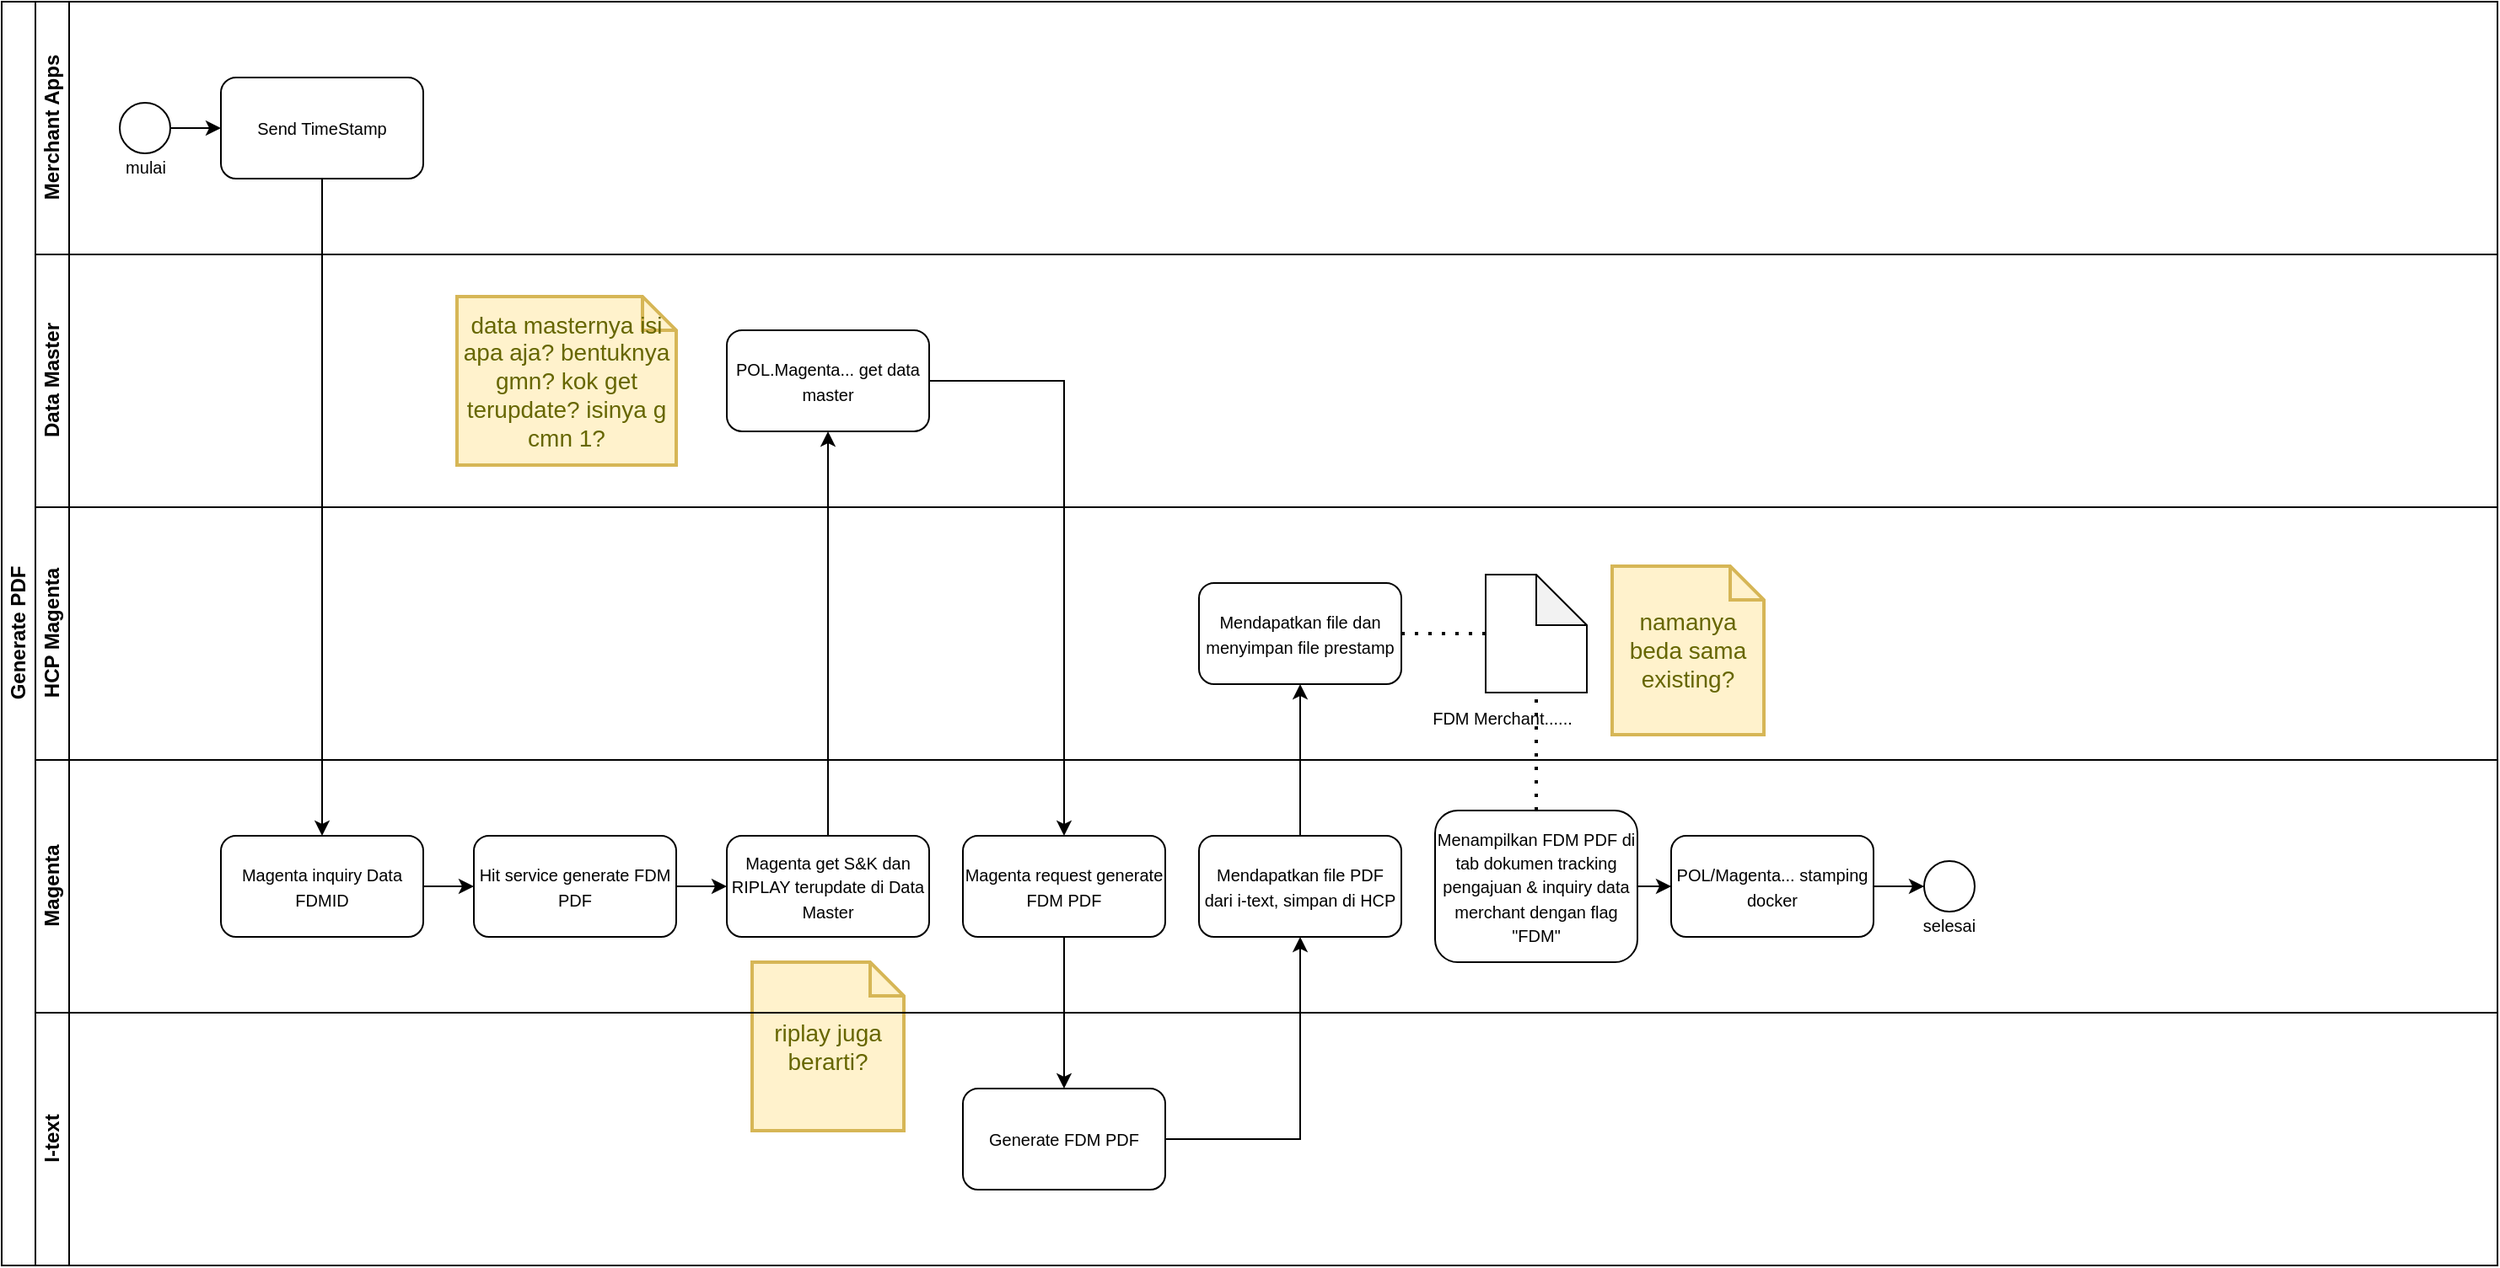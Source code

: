 <mxfile version="26.2.12">
  <diagram name="Page-1" id="c7488fd3-1785-93aa-aadb-54a6760d102a">
    <mxGraphModel dx="1867" dy="904" grid="1" gridSize="10" guides="1" tooltips="1" connect="1" arrows="1" fold="1" page="1" pageScale="1" pageWidth="1100" pageHeight="850" background="none" math="0" shadow="0">
      <root>
        <mxCell id="0" />
        <mxCell id="1" parent="0" />
        <mxCell id="hchk1diLV61uI37QfvOI-3" value="Generate PDF" style="swimlane;childLayout=stackLayout;resizeParent=1;resizeParentMax=0;horizontal=0;startSize=20;horizontalStack=0;html=1;" vertex="1" parent="1">
          <mxGeometry x="40" y="40" width="1480" height="750" as="geometry" />
        </mxCell>
        <mxCell id="hchk1diLV61uI37QfvOI-4" value="Merchant Apps" style="swimlane;startSize=20;horizontal=0;html=1;" vertex="1" parent="hchk1diLV61uI37QfvOI-3">
          <mxGeometry x="20" width="1460" height="150" as="geometry" />
        </mxCell>
        <mxCell id="hchk1diLV61uI37QfvOI-13" style="edgeStyle=orthogonalEdgeStyle;rounded=0;orthogonalLoop=1;jettySize=auto;html=1;" edge="1" parent="hchk1diLV61uI37QfvOI-4" source="hchk1diLV61uI37QfvOI-11" target="hchk1diLV61uI37QfvOI-12">
          <mxGeometry relative="1" as="geometry" />
        </mxCell>
        <mxCell id="hchk1diLV61uI37QfvOI-11" value="" style="ellipse;whiteSpace=wrap;html=1;aspect=fixed;" vertex="1" parent="hchk1diLV61uI37QfvOI-4">
          <mxGeometry x="50" y="60" width="30" height="30" as="geometry" />
        </mxCell>
        <mxCell id="hchk1diLV61uI37QfvOI-12" value="&lt;font style=&quot;font-size: 10px;&quot;&gt;Send TimeStamp&lt;/font&gt;" style="rounded=1;whiteSpace=wrap;html=1;" vertex="1" parent="hchk1diLV61uI37QfvOI-4">
          <mxGeometry x="110" y="45" width="120" height="60" as="geometry" />
        </mxCell>
        <mxCell id="hchk1diLV61uI37QfvOI-56" value="&lt;font style=&quot;font-size: 10px;&quot;&gt;mulai&lt;/font&gt;" style="text;html=1;align=center;verticalAlign=middle;whiteSpace=wrap;rounded=0;" vertex="1" parent="hchk1diLV61uI37QfvOI-4">
          <mxGeometry x="52.5" y="90" width="25" height="15" as="geometry" />
        </mxCell>
        <mxCell id="hchk1diLV61uI37QfvOI-5" value="Data Master" style="swimlane;startSize=20;horizontal=0;html=1;" vertex="1" parent="hchk1diLV61uI37QfvOI-3">
          <mxGeometry x="20" y="150" width="1460" height="150" as="geometry" />
        </mxCell>
        <mxCell id="hchk1diLV61uI37QfvOI-25" value="&lt;font style=&quot;font-size: 10px;&quot;&gt;POL.Magenta... get data master&lt;/font&gt;" style="rounded=1;whiteSpace=wrap;html=1;" vertex="1" parent="hchk1diLV61uI37QfvOI-5">
          <mxGeometry x="410" y="45" width="120" height="60" as="geometry" />
        </mxCell>
        <mxCell id="hchk1diLV61uI37QfvOI-62" value="data masternya isi apa aja? bentuknya gmn? kok get terupdate? isinya g cmn 1?" style="shape=note;strokeWidth=2;fontSize=14;size=20;whiteSpace=wrap;html=1;fillColor=#fff2cc;strokeColor=#d6b656;fontColor=#666600;" vertex="1" parent="hchk1diLV61uI37QfvOI-5">
          <mxGeometry x="250" y="25" width="130" height="100" as="geometry" />
        </mxCell>
        <mxCell id="hchk1diLV61uI37QfvOI-9" value="HCP Magenta" style="swimlane;startSize=20;horizontal=0;html=1;" vertex="1" parent="hchk1diLV61uI37QfvOI-3">
          <mxGeometry x="20" y="300" width="1460" height="150" as="geometry" />
        </mxCell>
        <mxCell id="hchk1diLV61uI37QfvOI-35" value="&lt;font style=&quot;font-size: 10px;&quot;&gt;Mendapatkan file dan menyimpan file prestamp&lt;/font&gt;" style="rounded=1;whiteSpace=wrap;html=1;" vertex="1" parent="hchk1diLV61uI37QfvOI-9">
          <mxGeometry x="690" y="45" width="120" height="60" as="geometry" />
        </mxCell>
        <mxCell id="hchk1diLV61uI37QfvOI-37" value="" style="shape=note;whiteSpace=wrap;html=1;backgroundOutline=1;darkOpacity=0.05;" vertex="1" parent="hchk1diLV61uI37QfvOI-9">
          <mxGeometry x="860" y="40" width="60" height="70" as="geometry" />
        </mxCell>
        <mxCell id="hchk1diLV61uI37QfvOI-39" value="" style="endArrow=none;dashed=1;html=1;dashPattern=1 3;strokeWidth=2;rounded=0;exitX=1;exitY=0.5;exitDx=0;exitDy=0;entryX=0;entryY=0.5;entryDx=0;entryDy=0;entryPerimeter=0;" edge="1" parent="hchk1diLV61uI37QfvOI-9" source="hchk1diLV61uI37QfvOI-35" target="hchk1diLV61uI37QfvOI-37">
          <mxGeometry width="50" height="50" relative="1" as="geometry">
            <mxPoint x="810" y="120" as="sourcePoint" />
            <mxPoint x="860" y="70" as="targetPoint" />
          </mxGeometry>
        </mxCell>
        <mxCell id="hchk1diLV61uI37QfvOI-40" value="&lt;font style=&quot;font-size: 10px;&quot;&gt;FDM Merchant......&lt;/font&gt;" style="text;html=1;align=center;verticalAlign=middle;whiteSpace=wrap;rounded=0;" vertex="1" parent="hchk1diLV61uI37QfvOI-9">
          <mxGeometry x="805" y="110" width="130" height="30" as="geometry" />
        </mxCell>
        <mxCell id="hchk1diLV61uI37QfvOI-61" value="namanya beda sama existing?" style="shape=note;strokeWidth=2;fontSize=14;size=20;whiteSpace=wrap;html=1;fillColor=#fff2cc;strokeColor=#d6b656;fontColor=#666600;" vertex="1" parent="hchk1diLV61uI37QfvOI-9">
          <mxGeometry x="935" y="35" width="90" height="100" as="geometry" />
        </mxCell>
        <mxCell id="hchk1diLV61uI37QfvOI-10" value="Magenta" style="swimlane;startSize=20;horizontal=0;html=1;" vertex="1" parent="hchk1diLV61uI37QfvOI-3">
          <mxGeometry x="20" y="450" width="1460" height="150" as="geometry" />
        </mxCell>
        <mxCell id="hchk1diLV61uI37QfvOI-16" style="edgeStyle=orthogonalEdgeStyle;rounded=0;orthogonalLoop=1;jettySize=auto;html=1;entryX=0;entryY=0.5;entryDx=0;entryDy=0;" edge="1" parent="hchk1diLV61uI37QfvOI-10" source="hchk1diLV61uI37QfvOI-14" target="hchk1diLV61uI37QfvOI-15">
          <mxGeometry relative="1" as="geometry" />
        </mxCell>
        <mxCell id="hchk1diLV61uI37QfvOI-14" value="&lt;font style=&quot;font-size: 10px;&quot;&gt;Magenta inquiry Data FDMID&lt;/font&gt;" style="rounded=1;whiteSpace=wrap;html=1;" vertex="1" parent="hchk1diLV61uI37QfvOI-10">
          <mxGeometry x="110" y="45" width="120" height="60" as="geometry" />
        </mxCell>
        <mxCell id="hchk1diLV61uI37QfvOI-24" style="edgeStyle=orthogonalEdgeStyle;rounded=0;orthogonalLoop=1;jettySize=auto;html=1;entryX=0;entryY=0.5;entryDx=0;entryDy=0;" edge="1" parent="hchk1diLV61uI37QfvOI-10" source="hchk1diLV61uI37QfvOI-15" target="hchk1diLV61uI37QfvOI-23">
          <mxGeometry relative="1" as="geometry" />
        </mxCell>
        <mxCell id="hchk1diLV61uI37QfvOI-15" value="&lt;font style=&quot;font-size: 10px;&quot;&gt;Hit service generate FDM PDF&lt;/font&gt;" style="rounded=1;whiteSpace=wrap;html=1;" vertex="1" parent="hchk1diLV61uI37QfvOI-10">
          <mxGeometry x="260" y="45" width="120" height="60" as="geometry" />
        </mxCell>
        <mxCell id="hchk1diLV61uI37QfvOI-23" value="&lt;font style=&quot;font-size: 10px;&quot;&gt;Magenta get S&amp;amp;K dan RIPLAY terupdate di Data Master&lt;/font&gt;" style="rounded=1;whiteSpace=wrap;html=1;" vertex="1" parent="hchk1diLV61uI37QfvOI-10">
          <mxGeometry x="410" y="45" width="120" height="60" as="geometry" />
        </mxCell>
        <mxCell id="hchk1diLV61uI37QfvOI-27" value="&lt;font style=&quot;font-size: 10px;&quot;&gt;Magenta request generate FDM PDF&lt;/font&gt;" style="rounded=1;whiteSpace=wrap;html=1;" vertex="1" parent="hchk1diLV61uI37QfvOI-10">
          <mxGeometry x="550" y="45" width="120" height="60" as="geometry" />
        </mxCell>
        <mxCell id="hchk1diLV61uI37QfvOI-33" value="&lt;font style=&quot;font-size: 10px;&quot;&gt;Mendapatkan file PDF dari i-text, simpan di HCP&lt;/font&gt;" style="rounded=1;whiteSpace=wrap;html=1;" vertex="1" parent="hchk1diLV61uI37QfvOI-10">
          <mxGeometry x="690" y="45" width="120" height="60" as="geometry" />
        </mxCell>
        <mxCell id="hchk1diLV61uI37QfvOI-53" style="edgeStyle=orthogonalEdgeStyle;rounded=0;orthogonalLoop=1;jettySize=auto;html=1;entryX=0;entryY=0.5;entryDx=0;entryDy=0;" edge="1" parent="hchk1diLV61uI37QfvOI-10" source="hchk1diLV61uI37QfvOI-49" target="hchk1diLV61uI37QfvOI-52">
          <mxGeometry relative="1" as="geometry" />
        </mxCell>
        <mxCell id="hchk1diLV61uI37QfvOI-49" value="&lt;font style=&quot;font-size: 10px;&quot;&gt;Menampilkan FDM PDF di tab dokumen tracking pengajuan &amp;amp; inquiry data merchant dengan flag &quot;FDM&quot;&lt;/font&gt;" style="rounded=1;whiteSpace=wrap;html=1;" vertex="1" parent="hchk1diLV61uI37QfvOI-10">
          <mxGeometry x="830" y="30" width="120" height="90" as="geometry" />
        </mxCell>
        <mxCell id="hchk1diLV61uI37QfvOI-55" style="edgeStyle=orthogonalEdgeStyle;rounded=0;orthogonalLoop=1;jettySize=auto;html=1;" edge="1" parent="hchk1diLV61uI37QfvOI-10" source="hchk1diLV61uI37QfvOI-52" target="hchk1diLV61uI37QfvOI-54">
          <mxGeometry relative="1" as="geometry" />
        </mxCell>
        <mxCell id="hchk1diLV61uI37QfvOI-52" value="&lt;span style=&quot;font-size: 10px;&quot;&gt;POL/Magenta... stamping docker&lt;/span&gt;" style="rounded=1;whiteSpace=wrap;html=1;" vertex="1" parent="hchk1diLV61uI37QfvOI-10">
          <mxGeometry x="970" y="45" width="120" height="60" as="geometry" />
        </mxCell>
        <mxCell id="hchk1diLV61uI37QfvOI-54" value="" style="ellipse;whiteSpace=wrap;html=1;aspect=fixed;" vertex="1" parent="hchk1diLV61uI37QfvOI-10">
          <mxGeometry x="1120" y="60" width="30" height="30" as="geometry" />
        </mxCell>
        <mxCell id="hchk1diLV61uI37QfvOI-58" value="&lt;font style=&quot;font-size: 10px;&quot;&gt;selesai&lt;/font&gt;" style="text;html=1;align=center;verticalAlign=middle;whiteSpace=wrap;rounded=0;" vertex="1" parent="hchk1diLV61uI37QfvOI-10">
          <mxGeometry x="1115" y="90" width="40" height="15" as="geometry" />
        </mxCell>
        <mxCell id="hchk1diLV61uI37QfvOI-60" value="riplay juga berarti?" style="shape=note;strokeWidth=2;fontSize=14;size=20;whiteSpace=wrap;html=1;fillColor=#fff2cc;strokeColor=#d6b656;fontColor=#666600;" vertex="1" parent="hchk1diLV61uI37QfvOI-10">
          <mxGeometry x="425" y="120" width="90" height="100" as="geometry" />
        </mxCell>
        <mxCell id="hchk1diLV61uI37QfvOI-6" value="I-text" style="swimlane;startSize=20;horizontal=0;html=1;" vertex="1" parent="hchk1diLV61uI37QfvOI-3">
          <mxGeometry x="20" y="600" width="1460" height="150" as="geometry" />
        </mxCell>
        <mxCell id="hchk1diLV61uI37QfvOI-29" value="&lt;font style=&quot;font-size: 10px;&quot;&gt;Generate FDM PDF&lt;/font&gt;" style="rounded=1;whiteSpace=wrap;html=1;" vertex="1" parent="hchk1diLV61uI37QfvOI-6">
          <mxGeometry x="550" y="45" width="120" height="60" as="geometry" />
        </mxCell>
        <mxCell id="hchk1diLV61uI37QfvOI-17" style="edgeStyle=orthogonalEdgeStyle;rounded=0;orthogonalLoop=1;jettySize=auto;html=1;entryX=0.5;entryY=0;entryDx=0;entryDy=0;" edge="1" parent="hchk1diLV61uI37QfvOI-3" source="hchk1diLV61uI37QfvOI-12" target="hchk1diLV61uI37QfvOI-14">
          <mxGeometry relative="1" as="geometry" />
        </mxCell>
        <mxCell id="hchk1diLV61uI37QfvOI-26" style="edgeStyle=orthogonalEdgeStyle;rounded=0;orthogonalLoop=1;jettySize=auto;html=1;entryX=0.5;entryY=1;entryDx=0;entryDy=0;" edge="1" parent="hchk1diLV61uI37QfvOI-3" source="hchk1diLV61uI37QfvOI-23" target="hchk1diLV61uI37QfvOI-25">
          <mxGeometry relative="1" as="geometry" />
        </mxCell>
        <mxCell id="hchk1diLV61uI37QfvOI-28" style="edgeStyle=orthogonalEdgeStyle;rounded=0;orthogonalLoop=1;jettySize=auto;html=1;entryX=0.5;entryY=0;entryDx=0;entryDy=0;" edge="1" parent="hchk1diLV61uI37QfvOI-3" source="hchk1diLV61uI37QfvOI-25" target="hchk1diLV61uI37QfvOI-27">
          <mxGeometry relative="1" as="geometry" />
        </mxCell>
        <mxCell id="hchk1diLV61uI37QfvOI-30" style="edgeStyle=orthogonalEdgeStyle;rounded=0;orthogonalLoop=1;jettySize=auto;html=1;entryX=0.5;entryY=0;entryDx=0;entryDy=0;" edge="1" parent="hchk1diLV61uI37QfvOI-3" source="hchk1diLV61uI37QfvOI-27" target="hchk1diLV61uI37QfvOI-29">
          <mxGeometry relative="1" as="geometry" />
        </mxCell>
        <mxCell id="hchk1diLV61uI37QfvOI-34" style="edgeStyle=orthogonalEdgeStyle;rounded=0;orthogonalLoop=1;jettySize=auto;html=1;entryX=0.5;entryY=1;entryDx=0;entryDy=0;" edge="1" parent="hchk1diLV61uI37QfvOI-3" source="hchk1diLV61uI37QfvOI-29" target="hchk1diLV61uI37QfvOI-33">
          <mxGeometry relative="1" as="geometry" />
        </mxCell>
        <mxCell id="hchk1diLV61uI37QfvOI-36" style="edgeStyle=orthogonalEdgeStyle;rounded=0;orthogonalLoop=1;jettySize=auto;html=1;entryX=0.5;entryY=1;entryDx=0;entryDy=0;" edge="1" parent="hchk1diLV61uI37QfvOI-3" source="hchk1diLV61uI37QfvOI-33" target="hchk1diLV61uI37QfvOI-35">
          <mxGeometry relative="1" as="geometry" />
        </mxCell>
        <mxCell id="hchk1diLV61uI37QfvOI-51" value="" style="endArrow=none;dashed=1;html=1;dashPattern=1 3;strokeWidth=2;rounded=0;exitX=0.5;exitY=0;exitDx=0;exitDy=0;entryX=0.5;entryY=1;entryDx=0;entryDy=0;entryPerimeter=0;" edge="1" parent="hchk1diLV61uI37QfvOI-3" source="hchk1diLV61uI37QfvOI-49" target="hchk1diLV61uI37QfvOI-37">
          <mxGeometry width="50" height="50" relative="1" as="geometry">
            <mxPoint x="840" y="385" as="sourcePoint" />
            <mxPoint x="890" y="385" as="targetPoint" />
          </mxGeometry>
        </mxCell>
      </root>
    </mxGraphModel>
  </diagram>
</mxfile>
